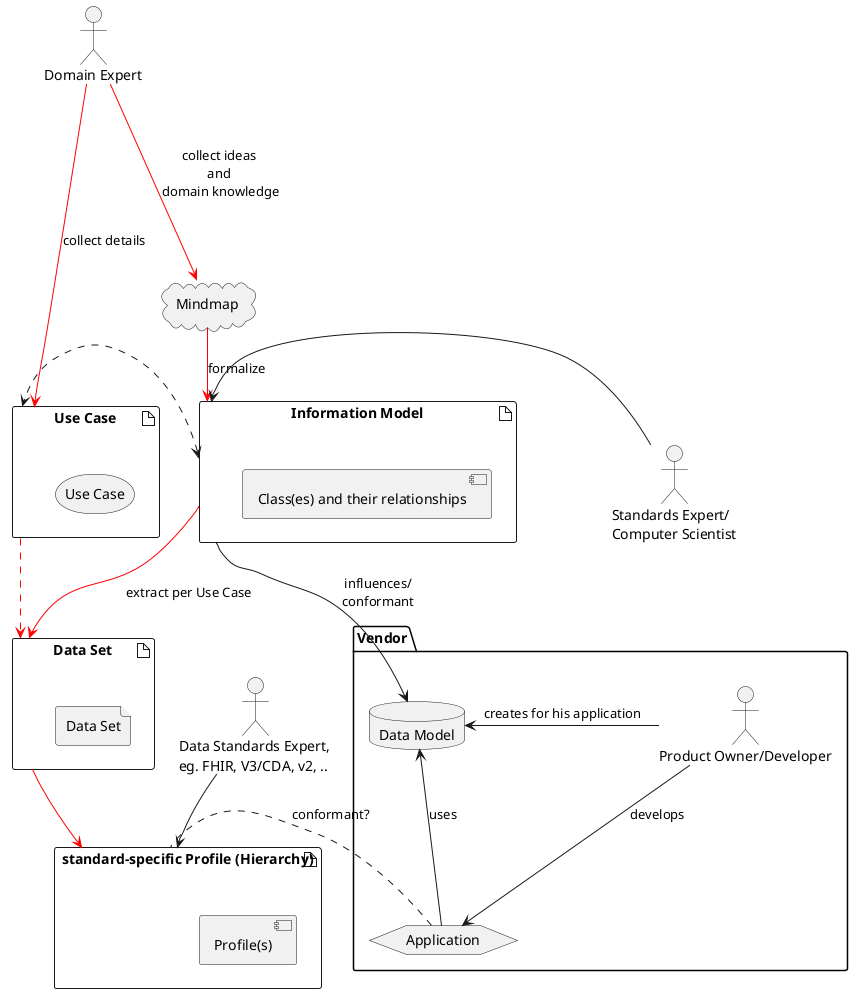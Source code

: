@startuml

:Domain Expert: as de
:Data Standards Expert, \neg. FHIR, V3/CDA, v2, ..: as fe

package "Vendor" as pkg {
    :Product Owner/Developer: as vendor
    database "Data Model" as dm
    hexagon "Application" as app
}

cloud "Mindmap" as mm
:Standards Expert/\nComputer Scientist: as se

artifact "Information Model" as im {
    component "Class(es) and their relationships"
}
artifact "Data Set" as ds {
    file "Data Set"
}

artifact "standard-specific Profile (Hierarchy)" as prof {
    component "Profile(s)"
}

artifact "Use Case" as uc {
    storage "Use Case"
}

de -[#red]down--> mm : collect ideas \nand \ndomain knowledge
de -[#red]down--> uc: collect details

mm -[#red]down-> im : formalize
im -[#red]down-> ds : extract per Use Case
ds -[#red]right-> prof

se -left-> im
fe --> prof

uc <.left.> im
uc .[#red].> ds


vendor -right-> dm : creates for his application
im --> dm : influences/\nconformant
vendor -right-> app : develops
app -up-> dm : uses
mm .[hidden]down. vendor

app .right... prof : conformant?

@enduml
